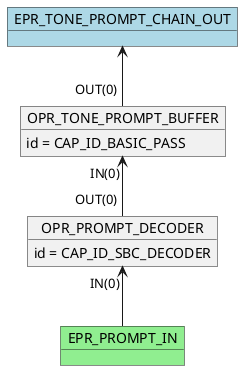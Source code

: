 @startuml

    object OPR_PROMPT_DECODER
    OPR_PROMPT_DECODER : id = CAP_ID_SBC_DECODER
    object OPR_TONE_PROMPT_BUFFER
    OPR_TONE_PROMPT_BUFFER : id = CAP_ID_BASIC_PASS
    OPR_TONE_PROMPT_BUFFER "IN(0)"<-- "OUT(0)" OPR_PROMPT_DECODER
    object EPR_PROMPT_IN #lightgreen
    OPR_PROMPT_DECODER "IN(0)" <-- EPR_PROMPT_IN
    object EPR_TONE_PROMPT_CHAIN_OUT #lightblue
    EPR_TONE_PROMPT_CHAIN_OUT <-- "OUT(0)" OPR_TONE_PROMPT_BUFFER
@enduml
